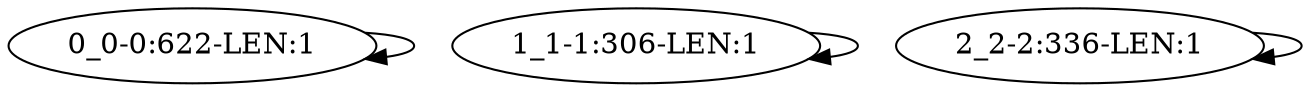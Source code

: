 digraph G {
    "0_0-0:622-LEN:1" -> "0_0-0:622-LEN:1";
    "1_1-1:306-LEN:1" -> "1_1-1:306-LEN:1";
    "2_2-2:336-LEN:1" -> "2_2-2:336-LEN:1";
}
